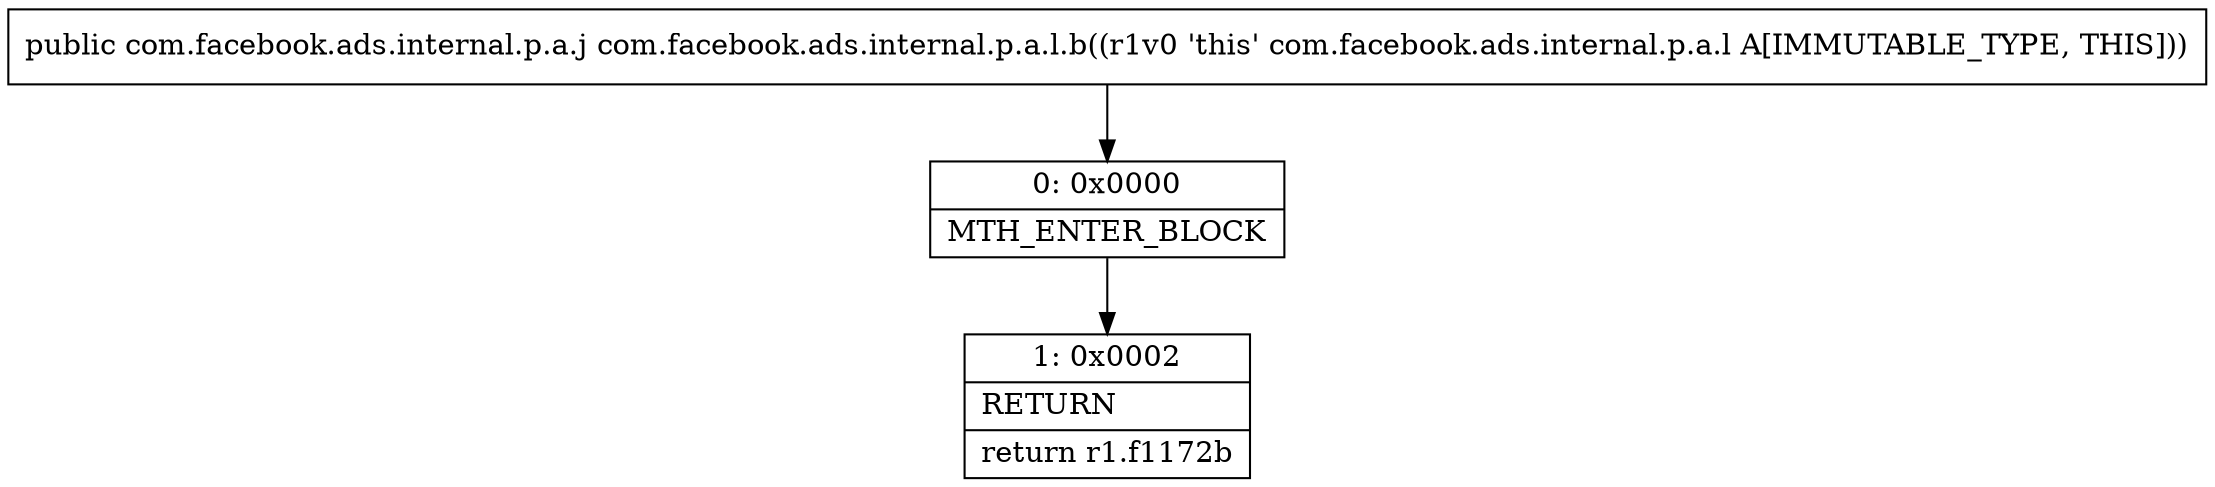 digraph "CFG forcom.facebook.ads.internal.p.a.l.b()Lcom\/facebook\/ads\/internal\/p\/a\/j;" {
Node_0 [shape=record,label="{0\:\ 0x0000|MTH_ENTER_BLOCK\l}"];
Node_1 [shape=record,label="{1\:\ 0x0002|RETURN\l|return r1.f1172b\l}"];
MethodNode[shape=record,label="{public com.facebook.ads.internal.p.a.j com.facebook.ads.internal.p.a.l.b((r1v0 'this' com.facebook.ads.internal.p.a.l A[IMMUTABLE_TYPE, THIS])) }"];
MethodNode -> Node_0;
Node_0 -> Node_1;
}

